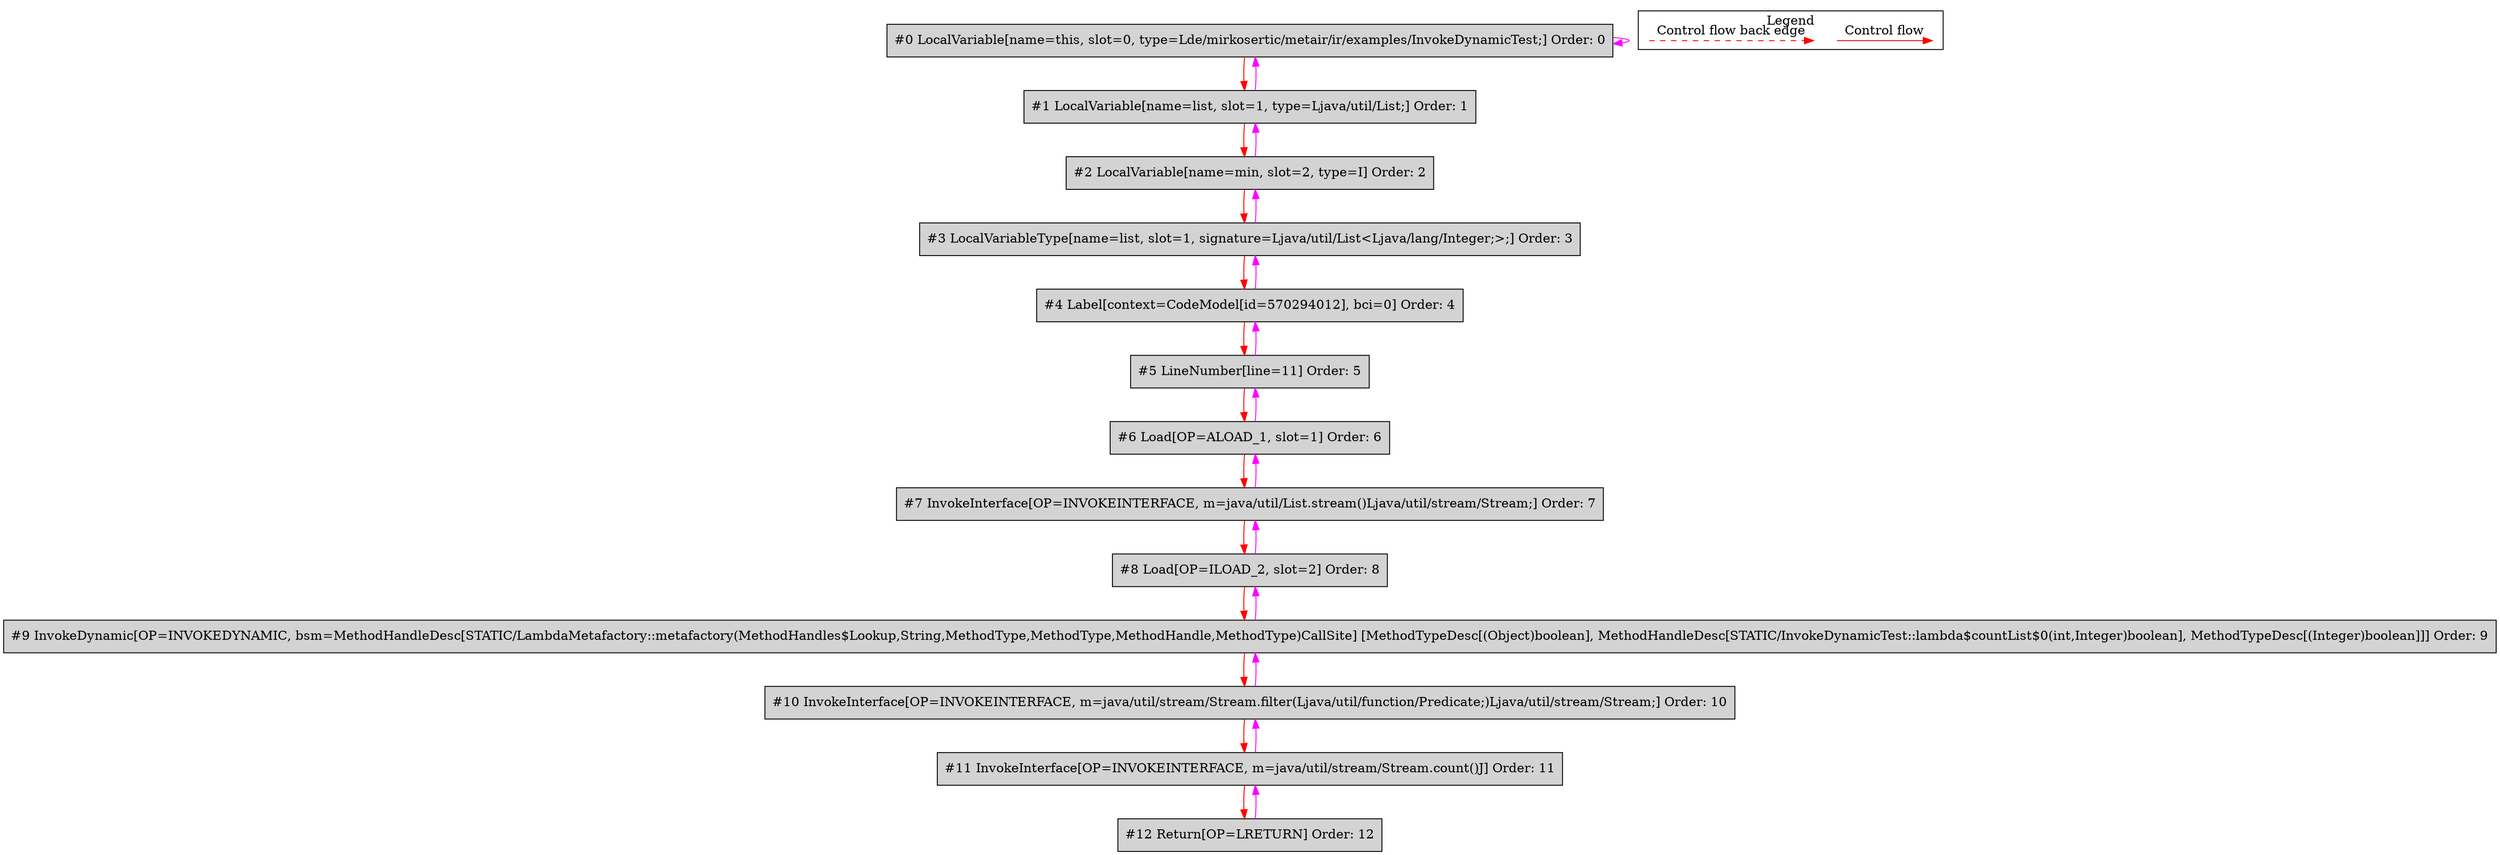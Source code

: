 digraph {
 ordering="in";
 node0[label="#0 LocalVariable[name=this, slot=0, type=Lde/mirkosertic/metair/ir/examples/InvokeDynamicTest;] Order: 0", shape=box, fillcolor=lightgrey, style=filled];
 node1[label="#1 LocalVariable[name=list, slot=1, type=Ljava/util/List;] Order: 1", shape=box, fillcolor=lightgrey, style=filled];
 node2[label="#2 LocalVariable[name=min, slot=2, type=I] Order: 2", shape=box, fillcolor=lightgrey, style=filled];
 node3[label="#3 LocalVariableType[name=list, slot=1, signature=Ljava/util/List<Ljava/lang/Integer;>;] Order: 3", shape=box, fillcolor=lightgrey, style=filled];
 node4[label="#4 Label[context=CodeModel[id=570294012], bci=0] Order: 4", shape=box, fillcolor=lightgrey, style=filled];
 node5[label="#5 LineNumber[line=11] Order: 5", shape=box, fillcolor=lightgrey, style=filled];
 node6[label="#6 Load[OP=ALOAD_1, slot=1] Order: 6", shape=box, fillcolor=lightgrey, style=filled];
 node7[label="#7 InvokeInterface[OP=INVOKEINTERFACE, m=java/util/List.stream()Ljava/util/stream/Stream;] Order: 7", shape=box, fillcolor=lightgrey, style=filled];
 node8[label="#8 Load[OP=ILOAD_2, slot=2] Order: 8", shape=box, fillcolor=lightgrey, style=filled];
 node9[label="#9 InvokeDynamic[OP=INVOKEDYNAMIC, bsm=MethodHandleDesc[STATIC/LambdaMetafactory::metafactory(MethodHandles$Lookup,String,MethodType,MethodType,MethodHandle,MethodType)CallSite] [MethodTypeDesc[(Object)boolean], MethodHandleDesc[STATIC/InvokeDynamicTest::lambda$countList$0(int,Integer)boolean], MethodTypeDesc[(Integer)boolean]]] Order: 9", shape=box, fillcolor=lightgrey, style=filled];
 node10[label="#10 InvokeInterface[OP=INVOKEINTERFACE, m=java/util/stream/Stream.filter(Ljava/util/function/Predicate;)Ljava/util/stream/Stream;] Order: 10", shape=box, fillcolor=lightgrey, style=filled];
 node11[label="#11 InvokeInterface[OP=INVOKEINTERFACE, m=java/util/stream/Stream.count()J] Order: 11", shape=box, fillcolor=lightgrey, style=filled];
 node12[label="#12 Return[OP=LRETURN] Order: 12", shape=box, fillcolor=lightgrey, style=filled];
 node0 -> node0[color=fuchsia];
 node0 -> node1[color=red];
 node1 -> node0[color=fuchsia];
 node1 -> node2[color=red];
 node2 -> node1[color=fuchsia];
 node2 -> node3[color=red];
 node3 -> node2[color=fuchsia];
 node3 -> node4[color=red];
 node4 -> node3[color=fuchsia];
 node4 -> node5[color=red];
 node5 -> node4[color=fuchsia];
 node5 -> node6[color=red];
 node6 -> node5[color=fuchsia];
 node6 -> node7[color=red];
 node7 -> node6[color=fuchsia];
 node7 -> node8[color=red];
 node8 -> node7[color=fuchsia];
 node8 -> node9[color=red];
 node9 -> node8[color=fuchsia];
 node9 -> node10[color=red];
 node10 -> node9[color=fuchsia];
 node10 -> node11[color=red];
 node11 -> node10[color=fuchsia];
 node11 -> node12[color=red];
 node12 -> node11[color=fuchsia];
 subgraph cluster_000 {
  label = "Legend";
  node [shape=point]
  {
   rank=same;
   c0 [style = invis];
   c1 [style = invis];
   c2 [style = invis];
   c3 [style = invis];
  }
  c0 -> c1 [label="Control flow", style=solid, color=red]
  c2 -> c3 [label="Control flow back edge", style=dashed, color=red]
 }

}
